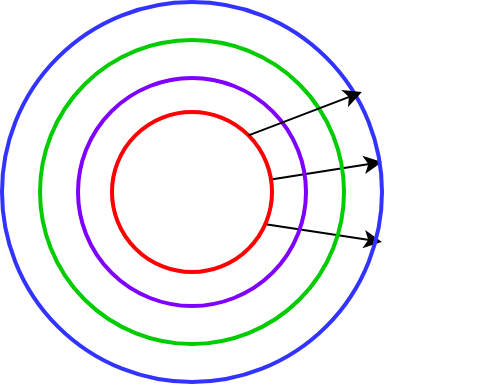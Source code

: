 <mxfile version="20.5.1" type="device"><diagram id="-_Qwx7mU3IcpjJI5enPY" name="Page-1"><mxGraphModel dx="605" dy="1084" grid="1" gridSize="10" guides="1" tooltips="1" connect="1" arrows="1" fold="1" page="1" pageScale="1" pageWidth="850" pageHeight="1100" math="0" shadow="0"><root><mxCell id="0"/><mxCell id="1" parent="0"/><mxCell id="2He3CjwdmBfWkHiWJLpG-8" value="" style="endArrow=classic;html=1;rounded=0;exitX=0.95;exitY=0.7;exitDx=0;exitDy=0;exitPerimeter=0;" edge="1" parent="1" source="2He3CjwdmBfWkHiWJLpG-6"><mxGeometry width="50" height="50" relative="1" as="geometry"><mxPoint x="270" y="570" as="sourcePoint"/><mxPoint x="330" y="500" as="targetPoint"/></mxGeometry></mxCell><mxCell id="2He3CjwdmBfWkHiWJLpG-10" value="" style="endArrow=classic;html=1;rounded=0;entryX=0;entryY=0.5;entryDx=0;entryDy=0;" edge="1" parent="1" source="2He3CjwdmBfWkHiWJLpG-6" target="2He3CjwdmBfWkHiWJLpG-18"><mxGeometry width="50" height="50" relative="1" as="geometry"><mxPoint x="270" y="570" as="sourcePoint"/><mxPoint x="330" y="440" as="targetPoint"/></mxGeometry></mxCell><mxCell id="2He3CjwdmBfWkHiWJLpG-18" value="" style="shape=image;html=1;verticalAlign=top;verticalLabelPosition=bottom;labelBackgroundColor=#ffffff;imageAspect=0;aspect=fixed;image=https://cdn1.iconfinder.com/data/icons/icons-for-a-site-1/64/advantage_accuracy-128.png" vertex="1" parent="1"><mxGeometry x="330" y="435" width="50" height="50" as="geometry"/></mxCell><mxCell id="2He3CjwdmBfWkHiWJLpG-2" value="" style="ellipse;whiteSpace=wrap;html=1;aspect=fixed;strokeColor=#3333FF;strokeWidth=2;fillColor=none;" vertex="1" parent="1"><mxGeometry x="140" y="380" width="190" height="190" as="geometry"/></mxCell><mxCell id="2He3CjwdmBfWkHiWJLpG-1" value="" style="ellipse;whiteSpace=wrap;html=1;aspect=fixed;strokeColor=#00CC00;strokeWidth=2;fillColor=none;" vertex="1" parent="1"><mxGeometry x="159" y="399" width="152" height="152" as="geometry"/></mxCell><mxCell id="2He3CjwdmBfWkHiWJLpG-3" value="" style="ellipse;whiteSpace=wrap;html=1;aspect=fixed;strokeColor=#7F00FF;strokeWidth=2;fillColor=none;" vertex="1" parent="1"><mxGeometry x="178" y="418" width="114" height="114" as="geometry"/></mxCell><mxCell id="2He3CjwdmBfWkHiWJLpG-6" value="" style="ellipse;whiteSpace=wrap;html=1;aspect=fixed;strokeColor=#FF0000;strokeWidth=2;fillColor=none;" vertex="1" parent="1"><mxGeometry x="195" y="435" width="80" height="80" as="geometry"/></mxCell><mxCell id="2He3CjwdmBfWkHiWJLpG-24" value="" style="shape=image;html=1;verticalAlign=top;verticalLabelPosition=bottom;labelBackgroundColor=#ffffff;imageAspect=0;aspect=fixed;image=https://cdn1.iconfinder.com/data/icons/social-media-vol-3/24/_aim-128.png;flipH=1;" vertex="1" parent="1"><mxGeometry x="215" y="455" width="40" height="40" as="geometry"/></mxCell><mxCell id="2He3CjwdmBfWkHiWJLpG-25" value="" style="endArrow=classic;html=1;rounded=0;exitX=1;exitY=0;exitDx=0;exitDy=0;entryX=0.947;entryY=0.237;entryDx=0;entryDy=0;entryPerimeter=0;" edge="1" parent="1" source="2He3CjwdmBfWkHiWJLpG-6" target="2He3CjwdmBfWkHiWJLpG-2"><mxGeometry width="50" height="50" relative="1" as="geometry"><mxPoint x="270" y="570" as="sourcePoint"/><mxPoint x="320" y="520" as="targetPoint"/></mxGeometry></mxCell></root></mxGraphModel></diagram></mxfile>